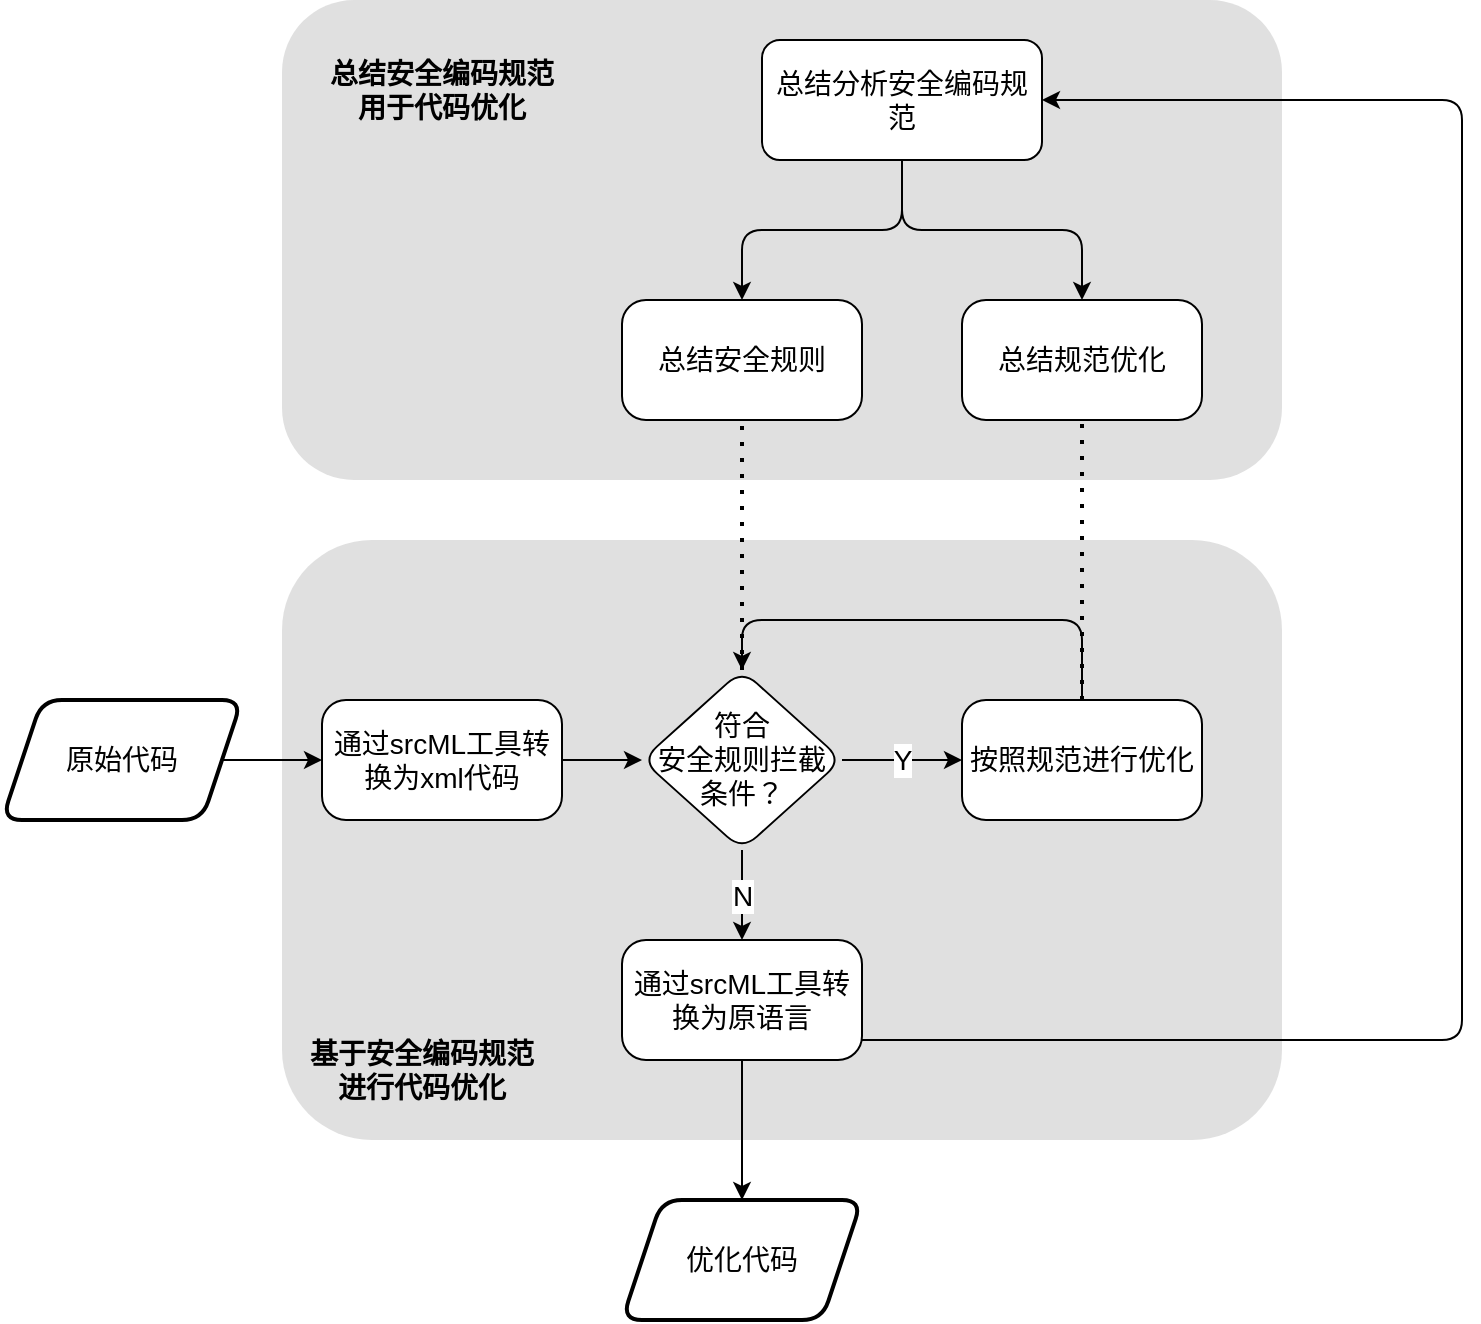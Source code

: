 <mxfile version="21.2.6" type="github">
  <diagram name="第 1 页" id="dhoNqO2m6MTkpbJS3TuC">
    <mxGraphModel dx="1221" dy="743" grid="0" gridSize="10" guides="0" tooltips="1" connect="1" arrows="1" fold="1" page="1" pageScale="1" pageWidth="827" pageHeight="1169" math="0" shadow="0">
      <root>
        <mxCell id="0" />
        <mxCell id="1" parent="0" />
        <mxCell id="7tqpkA7ohuQxdTKl_h8J-32" value="" style="rounded=1;whiteSpace=wrap;html=1;fillColor=#C2C2C2;opacity=50;strokeColor=none;glass=0;shadow=0;fontSize=14;" vertex="1" parent="1">
          <mxGeometry x="182" y="212" width="500" height="240" as="geometry" />
        </mxCell>
        <mxCell id="7tqpkA7ohuQxdTKl_h8J-29" value="" style="rounded=1;whiteSpace=wrap;html=1;fillColor=#C2C2C2;opacity=50;strokeColor=none;glass=0;shadow=0;fontSize=14;" vertex="1" parent="1">
          <mxGeometry x="182" y="482" width="500" height="300" as="geometry" />
        </mxCell>
        <mxCell id="7tqpkA7ohuQxdTKl_h8J-3" value="" style="edgeStyle=orthogonalEdgeStyle;rounded=0;orthogonalLoop=1;jettySize=auto;html=1;fontFamily=Helvetica;arcSize=20;fontSize=14;" edge="1" parent="1" source="7tqpkA7ohuQxdTKl_h8J-1" target="7tqpkA7ohuQxdTKl_h8J-2">
          <mxGeometry relative="1" as="geometry" />
        </mxCell>
        <mxCell id="7tqpkA7ohuQxdTKl_h8J-1" value="原始代码" style="shape=parallelogram;perimeter=parallelogramPerimeter;whiteSpace=wrap;html=1;fixedSize=1;fontFamily=Helvetica;arcSize=20;rounded=1;strokeWidth=2;fontSize=14;" vertex="1" parent="1">
          <mxGeometry x="42" y="562" width="120" height="60" as="geometry" />
        </mxCell>
        <mxCell id="7tqpkA7ohuQxdTKl_h8J-5" value="" style="edgeStyle=orthogonalEdgeStyle;rounded=0;orthogonalLoop=1;jettySize=auto;html=1;fontFamily=Helvetica;arcSize=20;fontSize=14;" edge="1" parent="1" source="7tqpkA7ohuQxdTKl_h8J-2" target="7tqpkA7ohuQxdTKl_h8J-4">
          <mxGeometry relative="1" as="geometry" />
        </mxCell>
        <mxCell id="7tqpkA7ohuQxdTKl_h8J-2" value="通过srcML工具转换为xml代码" style="whiteSpace=wrap;html=1;fontFamily=Helvetica;arcSize=20;rounded=1;fontSize=14;" vertex="1" parent="1">
          <mxGeometry x="202" y="562" width="120" height="60" as="geometry" />
        </mxCell>
        <mxCell id="7tqpkA7ohuQxdTKl_h8J-7" value="Y" style="edgeStyle=orthogonalEdgeStyle;rounded=0;orthogonalLoop=1;jettySize=auto;html=1;fontFamily=Helvetica;arcSize=20;fontSize=14;" edge="1" parent="1" source="7tqpkA7ohuQxdTKl_h8J-4" target="7tqpkA7ohuQxdTKl_h8J-6">
          <mxGeometry relative="1" as="geometry" />
        </mxCell>
        <mxCell id="7tqpkA7ohuQxdTKl_h8J-10" value="N" style="edgeStyle=orthogonalEdgeStyle;rounded=0;orthogonalLoop=1;jettySize=auto;html=1;fontFamily=Helvetica;arcSize=20;fontSize=14;" edge="1" parent="1" source="7tqpkA7ohuQxdTKl_h8J-4" target="7tqpkA7ohuQxdTKl_h8J-9">
          <mxGeometry relative="1" as="geometry" />
        </mxCell>
        <mxCell id="7tqpkA7ohuQxdTKl_h8J-4" value="符合&lt;br style=&quot;font-size: 14px;&quot;&gt;安全规则拦截&lt;br style=&quot;font-size: 14px;&quot;&gt;条件？" style="rhombus;whiteSpace=wrap;html=1;fontFamily=Helvetica;arcSize=20;rounded=1;fontSize=14;" vertex="1" parent="1">
          <mxGeometry x="362" y="547" width="100" height="90" as="geometry" />
        </mxCell>
        <mxCell id="7tqpkA7ohuQxdTKl_h8J-27" style="edgeStyle=orthogonalEdgeStyle;rounded=1;orthogonalLoop=1;jettySize=auto;html=1;entryX=0.5;entryY=0;entryDx=0;entryDy=0;exitX=0.5;exitY=0;exitDx=0;exitDy=0;fontSize=14;" edge="1" parent="1" source="7tqpkA7ohuQxdTKl_h8J-6" target="7tqpkA7ohuQxdTKl_h8J-4">
          <mxGeometry relative="1" as="geometry">
            <Array as="points">
              <mxPoint x="582" y="522" />
              <mxPoint x="412" y="522" />
            </Array>
          </mxGeometry>
        </mxCell>
        <mxCell id="7tqpkA7ohuQxdTKl_h8J-6" value="按照规范进行优化" style="whiteSpace=wrap;html=1;fontFamily=Helvetica;arcSize=20;rounded=1;fontSize=14;" vertex="1" parent="1">
          <mxGeometry x="522" y="562" width="120" height="60" as="geometry" />
        </mxCell>
        <mxCell id="7tqpkA7ohuQxdTKl_h8J-14" style="edgeStyle=orthogonalEdgeStyle;rounded=0;orthogonalLoop=1;jettySize=auto;html=1;entryX=0.5;entryY=0;entryDx=0;entryDy=0;fontFamily=Helvetica;arcSize=20;fontSize=14;" edge="1" parent="1" source="7tqpkA7ohuQxdTKl_h8J-9" target="7tqpkA7ohuQxdTKl_h8J-13">
          <mxGeometry relative="1" as="geometry" />
        </mxCell>
        <mxCell id="7tqpkA7ohuQxdTKl_h8J-15" style="edgeStyle=orthogonalEdgeStyle;orthogonalLoop=1;jettySize=auto;html=1;entryX=1;entryY=0.5;entryDx=0;entryDy=0;fontFamily=Helvetica;rounded=1;fontSize=14;" edge="1" parent="1" source="7tqpkA7ohuQxdTKl_h8J-9" target="7tqpkA7ohuQxdTKl_h8J-18">
          <mxGeometry relative="1" as="geometry">
            <mxPoint x="782" y="232" as="targetPoint" />
            <Array as="points">
              <mxPoint x="772" y="732" />
              <mxPoint x="772" y="262" />
            </Array>
          </mxGeometry>
        </mxCell>
        <mxCell id="7tqpkA7ohuQxdTKl_h8J-9" value="通过srcML工具转换为原语言" style="whiteSpace=wrap;html=1;fontFamily=Helvetica;arcSize=20;rounded=1;fontSize=14;" vertex="1" parent="1">
          <mxGeometry x="352" y="682" width="120" height="60" as="geometry" />
        </mxCell>
        <mxCell id="7tqpkA7ohuQxdTKl_h8J-13" value="&lt;font style=&quot;font-size: 14px;&quot;&gt;优化&lt;/font&gt;&lt;font style=&quot;font-size: 14px;&quot;&gt;代码&lt;/font&gt;" style="shape=parallelogram;perimeter=parallelogramPerimeter;whiteSpace=wrap;html=1;fixedSize=1;fontFamily=Helvetica;arcSize=20;rounded=1;strokeWidth=2;fontSize=14;" vertex="1" parent="1">
          <mxGeometry x="352" y="812" width="120" height="60" as="geometry" />
        </mxCell>
        <mxCell id="7tqpkA7ohuQxdTKl_h8J-34" style="edgeStyle=orthogonalEdgeStyle;rounded=0;orthogonalLoop=1;jettySize=auto;html=1;strokeColor=none;" edge="1" parent="1" source="7tqpkA7ohuQxdTKl_h8J-16" target="7tqpkA7ohuQxdTKl_h8J-4">
          <mxGeometry relative="1" as="geometry" />
        </mxCell>
        <mxCell id="7tqpkA7ohuQxdTKl_h8J-16" value="总结安全规则" style="whiteSpace=wrap;html=1;fontFamily=Helvetica;arcSize=20;rounded=1;fontSize=14;" vertex="1" parent="1">
          <mxGeometry x="352" y="362" width="120" height="60" as="geometry" />
        </mxCell>
        <mxCell id="7tqpkA7ohuQxdTKl_h8J-17" value="总结规范优化" style="whiteSpace=wrap;html=1;fontFamily=Helvetica;arcSize=20;rounded=1;fontSize=14;" vertex="1" parent="1">
          <mxGeometry x="522" y="362" width="120" height="60" as="geometry" />
        </mxCell>
        <mxCell id="7tqpkA7ohuQxdTKl_h8J-19" style="edgeStyle=orthogonalEdgeStyle;rounded=1;orthogonalLoop=1;jettySize=auto;html=1;entryX=0.5;entryY=0;entryDx=0;entryDy=0;fontFamily=Helvetica;fontSize=14;" edge="1" parent="1" source="7tqpkA7ohuQxdTKl_h8J-18" target="7tqpkA7ohuQxdTKl_h8J-16">
          <mxGeometry relative="1" as="geometry" />
        </mxCell>
        <mxCell id="7tqpkA7ohuQxdTKl_h8J-20" style="edgeStyle=orthogonalEdgeStyle;rounded=1;orthogonalLoop=1;jettySize=auto;html=1;entryX=0.5;entryY=0;entryDx=0;entryDy=0;fontFamily=Helvetica;fontSize=14;" edge="1" parent="1" source="7tqpkA7ohuQxdTKl_h8J-18" target="7tqpkA7ohuQxdTKl_h8J-17">
          <mxGeometry relative="1" as="geometry" />
        </mxCell>
        <mxCell id="7tqpkA7ohuQxdTKl_h8J-18" value="总结分析安全编码规范" style="rounded=1;whiteSpace=wrap;html=1;fontFamily=Helvetica;fontSize=14;" vertex="1" parent="1">
          <mxGeometry x="422" y="232" width="140" height="60" as="geometry" />
        </mxCell>
        <mxCell id="7tqpkA7ohuQxdTKl_h8J-31" value="基于安全编码规范进行代码优化" style="text;html=1;strokeColor=none;fillColor=none;align=center;verticalAlign=middle;whiteSpace=wrap;rounded=0;strokeWidth=2;fontSize=14;fontStyle=1" vertex="1" parent="1">
          <mxGeometry x="192" y="732" width="120" height="30" as="geometry" />
        </mxCell>
        <mxCell id="7tqpkA7ohuQxdTKl_h8J-33" value="总结安全编码规范用于代码优化" style="text;html=1;strokeColor=none;fillColor=none;align=center;verticalAlign=middle;whiteSpace=wrap;rounded=0;strokeWidth=2;fontSize=14;fontStyle=1" vertex="1" parent="1">
          <mxGeometry x="202" y="242" width="120" height="30" as="geometry" />
        </mxCell>
        <mxCell id="7tqpkA7ohuQxdTKl_h8J-42" value="" style="endArrow=none;dashed=1;html=1;dashPattern=1 3;strokeWidth=2;rounded=0;entryX=0.5;entryY=1;entryDx=0;entryDy=0;exitX=0.5;exitY=0;exitDx=0;exitDy=0;" edge="1" parent="1" source="7tqpkA7ohuQxdTKl_h8J-4" target="7tqpkA7ohuQxdTKl_h8J-16">
          <mxGeometry width="50" height="50" relative="1" as="geometry">
            <mxPoint x="371" y="472" as="sourcePoint" />
            <mxPoint x="421" y="422" as="targetPoint" />
          </mxGeometry>
        </mxCell>
        <mxCell id="7tqpkA7ohuQxdTKl_h8J-43" value="" style="endArrow=none;dashed=1;html=1;dashPattern=1 3;strokeWidth=2;rounded=0;entryX=0.5;entryY=1;entryDx=0;entryDy=0;exitX=0.5;exitY=0;exitDx=0;exitDy=0;" edge="1" parent="1" source="7tqpkA7ohuQxdTKl_h8J-6" target="7tqpkA7ohuQxdTKl_h8J-17">
          <mxGeometry width="50" height="50" relative="1" as="geometry">
            <mxPoint x="536" y="593" as="sourcePoint" />
            <mxPoint x="586" y="543" as="targetPoint" />
          </mxGeometry>
        </mxCell>
      </root>
    </mxGraphModel>
  </diagram>
</mxfile>
